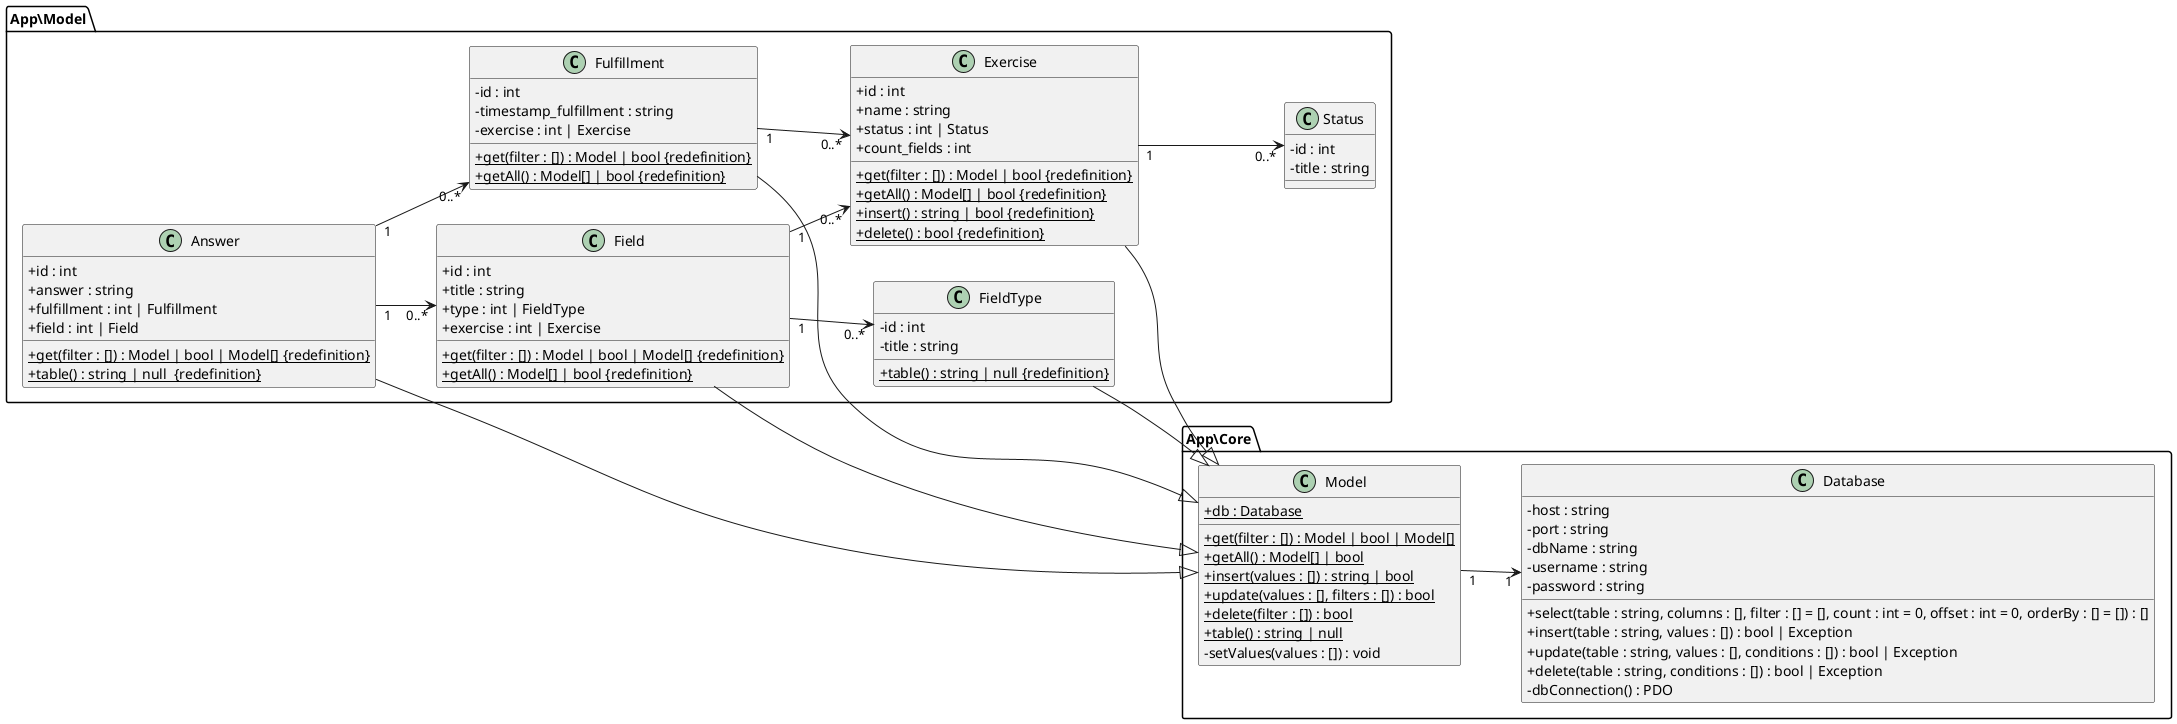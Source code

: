 @startuml

skinparam classAttributeIconSize 0
left to right direction

package App\Core{
    class Model {
        + {static} db : Database
        + {static} get(filter : []) : Model | bool | Model[]
        + {static} getAll() : Model[] | bool
        + {static} insert(values : []) : string | bool
        + {static} update(values : [], filters : []) : bool
        + {static} delete(filter : []) : bool
        + {static} table() : string | null
        - setValues(values : []) : void
    }

    class Database {
        - host : string
        - port : string
        - dbName : string
        - username : string
        - password : string
        + select(table : string, columns : [], filter : [] = [], count : int = 0, offset : int = 0, orderBy : [] = []) : []
        + insert(table : string, values : []) : bool | Exception
        + update(table : string, values : [], conditions : []) : bool | Exception
        + delete(table : string, conditions : []) : bool | Exception
        - dbConnection() : PDO
    }

    Model "1" --> "1" Database
}

package App\Model{
    class Answer{
        + id : int
        + answer : string
        + fulfillment : int | Fulfillment
        + field : int | Field
        + {static} get(filter : []) : Model | bool | Model[] {redefinition}
        + {static} table() : string | null  {redefinition}
    }
    Answer "1" --> "0..*" Fulfillment
    Answer "1" --> "0..*" Field

    class Field{
        + id : int
        + title : string
        + type : int | FieldType
        + exercise : int | Exercise
        + {static} get(filter : []) : Model | bool | Model[] {redefinition}
        + {static} getAll() : Model[] | bool {redefinition}
    }
    Field "1" --> "0..*" FieldType
    Field "1" --> "0..*" Exercise

    class Exercise{
        + id : int
        + name : string
        + status : int | Status
        + count_fields : int
        + {static} get(filter : []) : Model | bool {redefinition}
        + {static} getAll() : Model[] | bool {redefinition}
        + {static} insert() : string | bool {redefinition}
        + {static} delete() : bool {redefinition}
    }
    Exercise "1" --> "0..*" Status

    class FieldType{
        - id : int
        - title : string
        + {static} table() : string | null {redefinition}
    }

    class Fulfillment{
        - id : int
        - timestamp_fulfillment : string
        - exercise : int | Exercise
        + {static} get(filter : []) : Model | bool {redefinition}
        + {static} getAll() : Model[] | bool {redefinition}
    }
    Fulfillment "1" --> "0..*" Exercise

    class Status{
        - id : int
        - title : string
    }
}

Answer --|> Model
Field --|> Model
Exercise --|> Model
FieldType --|> Model
Fulfillment --|> Model

@enduml